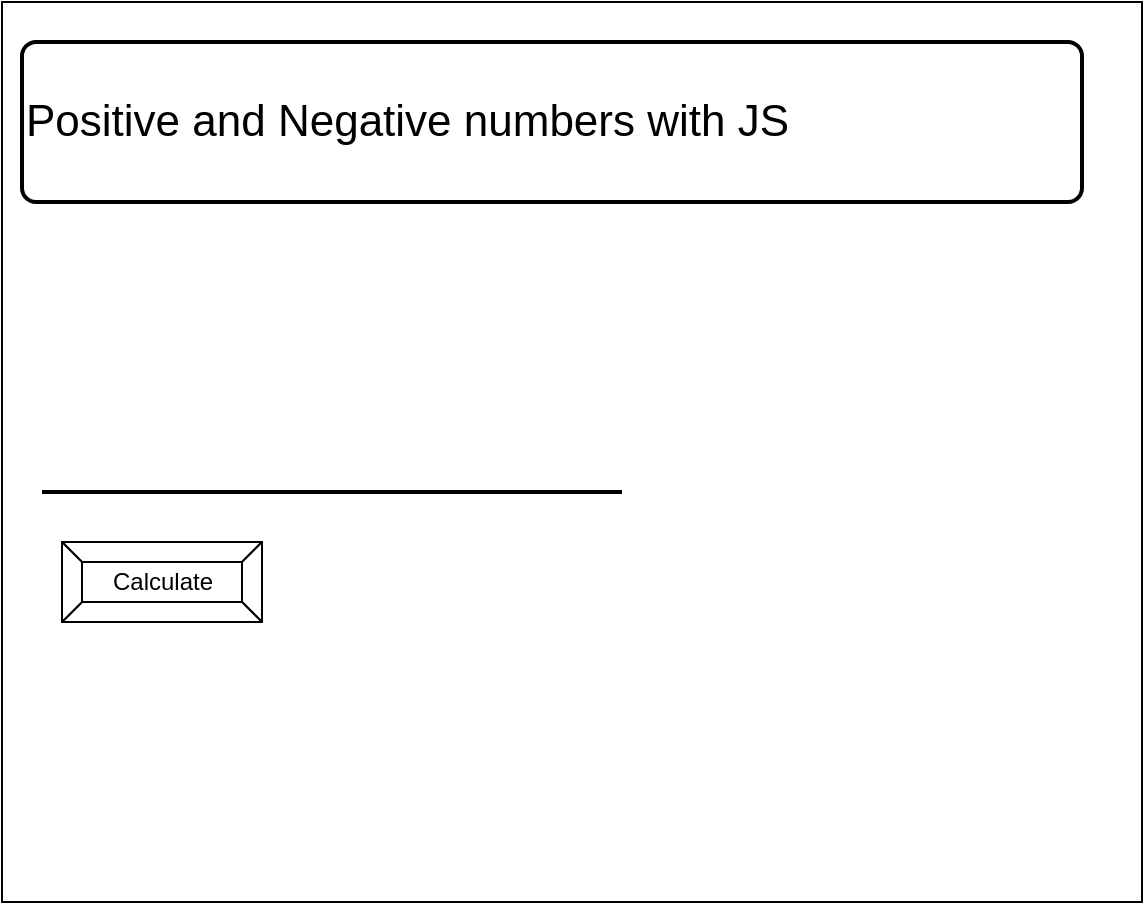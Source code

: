 <mxfile>
    <diagram id="pIaEtrtLPv3HG8r1JEND" name="Page-1">
        <mxGraphModel dx="1074" dy="684" grid="1" gridSize="10" guides="1" tooltips="1" connect="1" arrows="1" fold="1" page="1" pageScale="1" pageWidth="850" pageHeight="1100" math="0" shadow="0">
            <root>
                <mxCell id="0"/>
                <mxCell id="1" parent="0"/>
                <mxCell id="2" value="" style="rounded=0;whiteSpace=wrap;html=1;" parent="1" vertex="1">
                    <mxGeometry x="50" y="160" width="570" height="450" as="geometry"/>
                </mxCell>
                <mxCell id="6" value="Calculate" style="labelPosition=center;verticalLabelPosition=middle;align=center;html=1;shape=mxgraph.basic.button;dx=10;" parent="1" vertex="1">
                    <mxGeometry x="80" y="430" width="100" height="40" as="geometry"/>
                </mxCell>
                <mxCell id="8" value="&lt;span&gt;&lt;font style=&quot;font-size: 22px&quot;&gt;Positive and Negative numbers with JS&lt;/font&gt;&lt;/span&gt;" style="rounded=1;whiteSpace=wrap;html=1;absoluteArcSize=1;arcSize=14;strokeWidth=2;align=left;" vertex="1" parent="1">
                    <mxGeometry x="60" y="180" width="530" height="80" as="geometry"/>
                </mxCell>
                <mxCell id="9" value="" style="line;strokeWidth=2;html=1;fontSize=22;" vertex="1" parent="1">
                    <mxGeometry x="70" y="400" width="290" height="10" as="geometry"/>
                </mxCell>
            </root>
        </mxGraphModel>
    </diagram>
</mxfile>